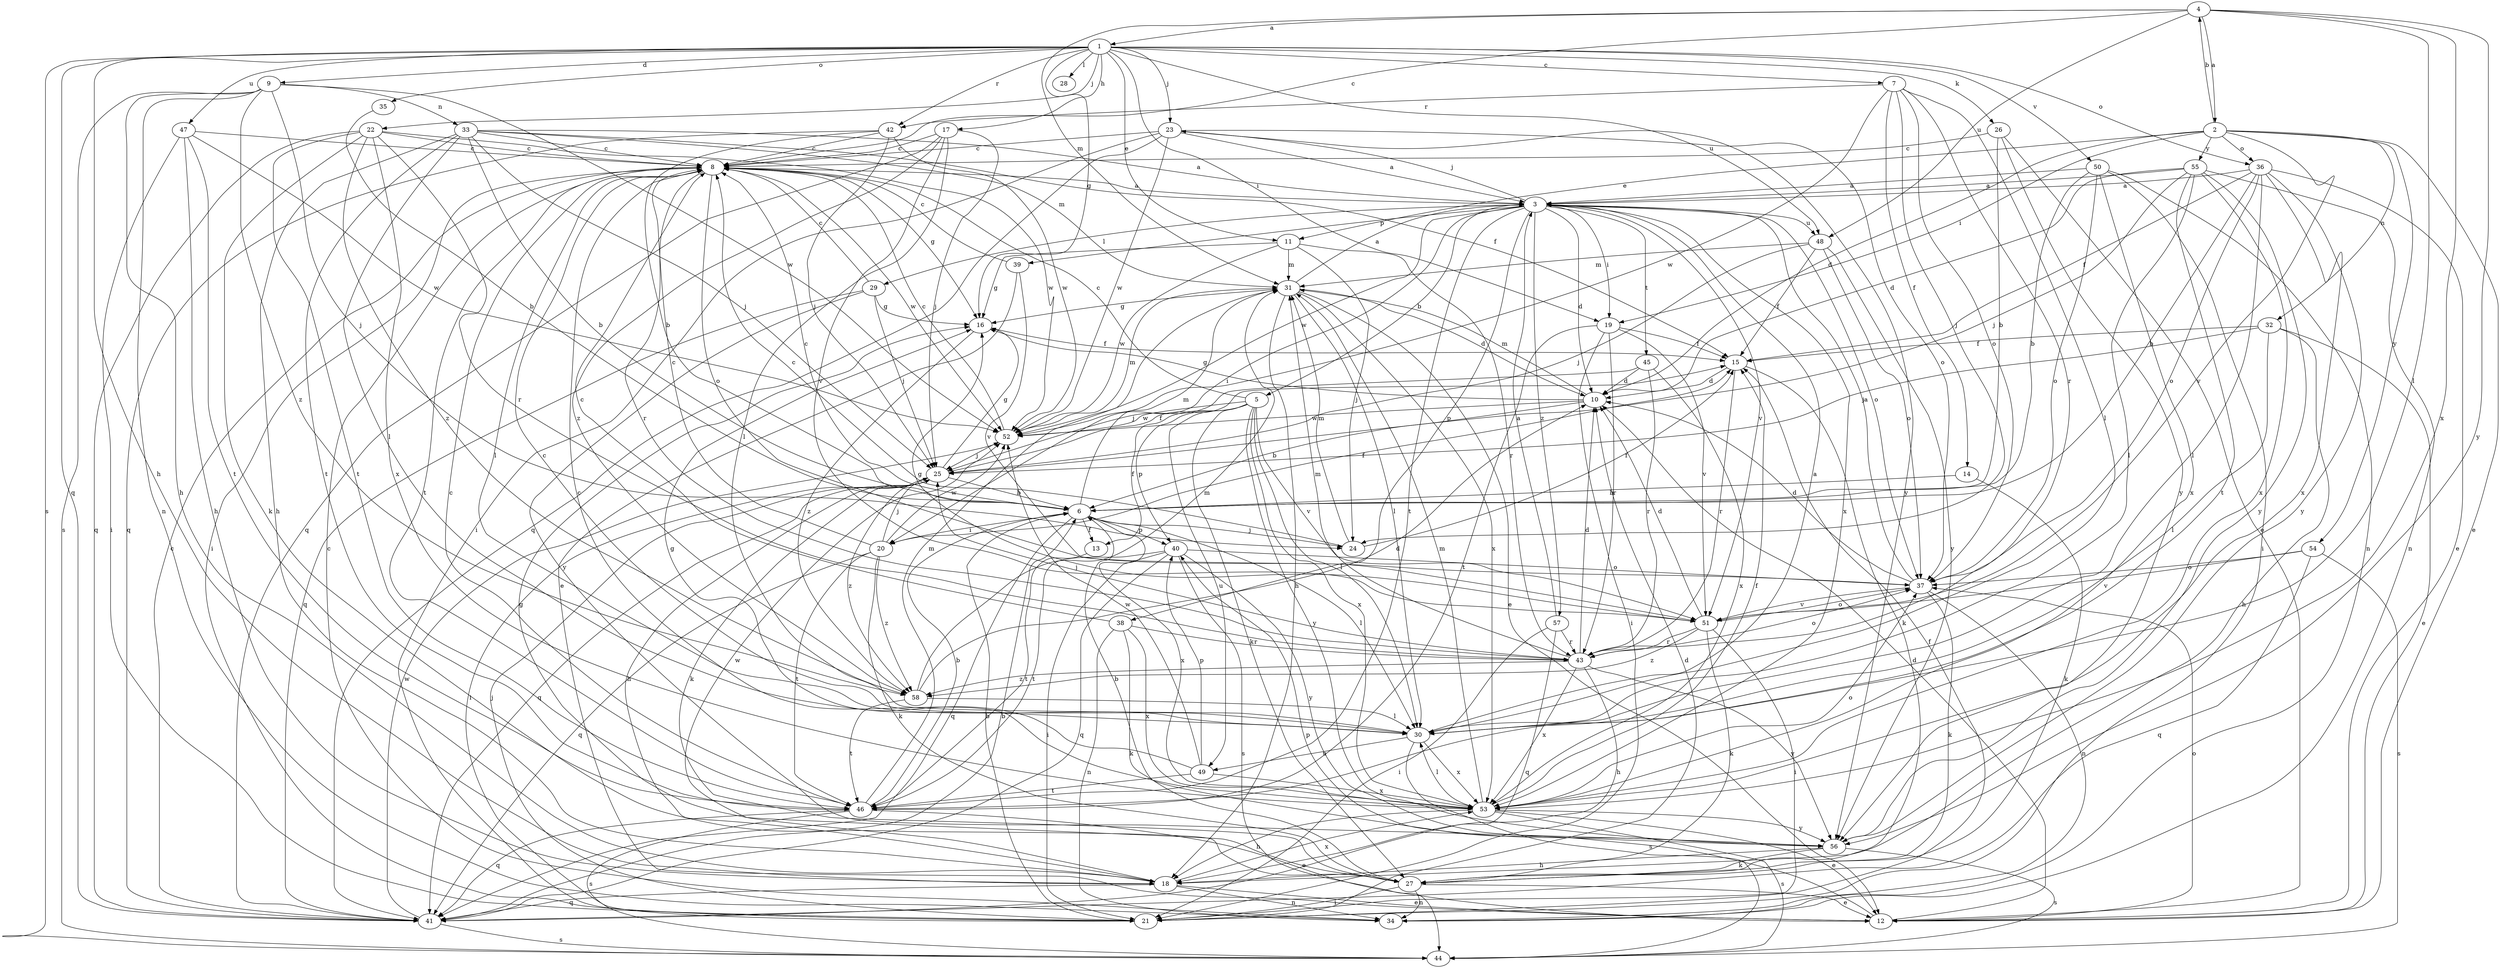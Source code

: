 strict digraph  {
	4 -> 1 [label=a];
	4 -> 2 [label=a];
	8 -> 3 [label=a];
	23 -> 3 [label=a];
	30 -> 3 [label=a];
	31 -> 3 [label=a];
	33 -> 3 [label=a];
	36 -> 3 [label=a];
	37 -> 3 [label=a];
	50 -> 3 [label=a];
	55 -> 3 [label=a];
	57 -> 3 [label=a];
	2 -> 4 [label=b];
	3 -> 5 [label=b];
	10 -> 6 [label=b];
	14 -> 6 [label=b];
	21 -> 6 [label=b];
	25 -> 6 [label=b];
	26 -> 6 [label=b];
	33 -> 6 [label=b];
	35 -> 6 [label=b];
	36 -> 6 [label=b];
	41 -> 6 [label=b];
	42 -> 6 [label=b];
	46 -> 6 [label=b];
	50 -> 6 [label=b];
	56 -> 6 [label=b];
	1 -> 7 [label=c];
	4 -> 8 [label=c];
	5 -> 8 [label=c];
	6 -> 8 [label=c];
	17 -> 8 [label=c];
	20 -> 8 [label=c];
	22 -> 8 [label=c];
	23 -> 8 [label=c];
	24 -> 8 [label=c];
	26 -> 8 [label=c];
	29 -> 8 [label=c];
	30 -> 8 [label=c];
	33 -> 8 [label=c];
	34 -> 8 [label=c];
	38 -> 8 [label=c];
	39 -> 8 [label=c];
	41 -> 8 [label=c];
	42 -> 8 [label=c];
	46 -> 8 [label=c];
	47 -> 8 [label=c];
	52 -> 8 [label=c];
	53 -> 8 [label=c];
	1 -> 9 [label=d];
	2 -> 10 [label=d];
	3 -> 10 [label=d];
	12 -> 10 [label=d];
	15 -> 10 [label=d];
	21 -> 10 [label=d];
	31 -> 10 [label=d];
	37 -> 10 [label=d];
	43 -> 10 [label=d];
	45 -> 10 [label=d];
	51 -> 10 [label=d];
	55 -> 10 [label=d];
	58 -> 10 [label=d];
	1 -> 11 [label=e];
	2 -> 11 [label=e];
	2 -> 12 [label=e];
	18 -> 12 [label=e];
	26 -> 12 [label=e];
	27 -> 12 [label=e];
	31 -> 12 [label=e];
	32 -> 12 [label=e];
	36 -> 12 [label=e];
	39 -> 12 [label=e];
	46 -> 12 [label=e];
	53 -> 12 [label=e];
	5 -> 13 [label=f];
	6 -> 13 [label=f];
	7 -> 14 [label=f];
	16 -> 15 [label=f];
	19 -> 15 [label=f];
	20 -> 15 [label=f];
	21 -> 15 [label=f];
	24 -> 15 [label=f];
	25 -> 15 [label=f];
	32 -> 15 [label=f];
	33 -> 15 [label=f];
	36 -> 15 [label=f];
	48 -> 15 [label=f];
	53 -> 15 [label=f];
	1 -> 16 [label=g];
	8 -> 16 [label=g];
	10 -> 16 [label=g];
	11 -> 16 [label=g];
	25 -> 16 [label=g];
	27 -> 16 [label=g];
	29 -> 16 [label=g];
	31 -> 16 [label=g];
	49 -> 16 [label=g];
	51 -> 16 [label=g];
	1 -> 17 [label=h];
	1 -> 18 [label=h];
	9 -> 18 [label=h];
	25 -> 18 [label=h];
	31 -> 18 [label=h];
	32 -> 18 [label=h];
	33 -> 18 [label=h];
	43 -> 18 [label=h];
	47 -> 18 [label=h];
	53 -> 18 [label=h];
	56 -> 18 [label=h];
	1 -> 19 [label=i];
	2 -> 19 [label=i];
	3 -> 19 [label=i];
	3 -> 20 [label=i];
	6 -> 20 [label=i];
	8 -> 21 [label=i];
	19 -> 21 [label=i];
	23 -> 21 [label=i];
	25 -> 21 [label=i];
	27 -> 21 [label=i];
	40 -> 21 [label=i];
	47 -> 21 [label=i];
	50 -> 21 [label=i];
	51 -> 21 [label=i];
	57 -> 21 [label=i];
	1 -> 22 [label=j];
	1 -> 23 [label=j];
	3 -> 23 [label=j];
	6 -> 24 [label=j];
	7 -> 24 [label=j];
	9 -> 24 [label=j];
	11 -> 24 [label=j];
	17 -> 25 [label=j];
	20 -> 25 [label=j];
	21 -> 25 [label=j];
	29 -> 25 [label=j];
	32 -> 25 [label=j];
	33 -> 25 [label=j];
	42 -> 25 [label=j];
	43 -> 25 [label=j];
	45 -> 25 [label=j];
	48 -> 25 [label=j];
	52 -> 25 [label=j];
	55 -> 25 [label=j];
	1 -> 26 [label=k];
	5 -> 27 [label=k];
	14 -> 27 [label=k];
	15 -> 27 [label=k];
	20 -> 27 [label=k];
	22 -> 27 [label=k];
	25 -> 27 [label=k];
	37 -> 27 [label=k];
	38 -> 27 [label=k];
	51 -> 27 [label=k];
	56 -> 27 [label=k];
	1 -> 28 [label=l];
	3 -> 29 [label=l];
	4 -> 30 [label=l];
	5 -> 30 [label=l];
	6 -> 30 [label=l];
	7 -> 30 [label=l];
	8 -> 30 [label=l];
	17 -> 30 [label=l];
	31 -> 30 [label=l];
	32 -> 30 [label=l];
	33 -> 30 [label=l];
	36 -> 30 [label=l];
	53 -> 30 [label=l];
	55 -> 30 [label=l];
	58 -> 30 [label=l];
	4 -> 31 [label=m];
	6 -> 31 [label=m];
	10 -> 31 [label=m];
	11 -> 31 [label=m];
	24 -> 31 [label=m];
	33 -> 31 [label=m];
	43 -> 31 [label=m];
	46 -> 31 [label=m];
	48 -> 31 [label=m];
	52 -> 31 [label=m];
	53 -> 31 [label=m];
	58 -> 31 [label=m];
	2 -> 32 [label=n];
	9 -> 33 [label=n];
	9 -> 34 [label=n];
	18 -> 34 [label=n];
	27 -> 34 [label=n];
	37 -> 34 [label=n];
	38 -> 34 [label=n];
	50 -> 34 [label=n];
	55 -> 34 [label=n];
	1 -> 35 [label=o];
	1 -> 36 [label=o];
	2 -> 36 [label=o];
	3 -> 37 [label=o];
	7 -> 37 [label=o];
	8 -> 37 [label=o];
	12 -> 37 [label=o];
	23 -> 37 [label=o];
	36 -> 37 [label=o];
	40 -> 37 [label=o];
	43 -> 37 [label=o];
	48 -> 37 [label=o];
	50 -> 37 [label=o];
	51 -> 37 [label=o];
	53 -> 37 [label=o];
	54 -> 37 [label=o];
	3 -> 38 [label=p];
	3 -> 39 [label=p];
	5 -> 40 [label=p];
	6 -> 40 [label=p];
	12 -> 40 [label=p];
	49 -> 40 [label=p];
	1 -> 41 [label=q];
	6 -> 41 [label=q];
	17 -> 41 [label=q];
	18 -> 41 [label=q];
	20 -> 41 [label=q];
	22 -> 41 [label=q];
	23 -> 41 [label=q];
	25 -> 41 [label=q];
	29 -> 41 [label=q];
	40 -> 41 [label=q];
	42 -> 41 [label=q];
	46 -> 41 [label=q];
	54 -> 41 [label=q];
	57 -> 41 [label=q];
	1 -> 42 [label=r];
	7 -> 42 [label=r];
	7 -> 43 [label=r];
	8 -> 43 [label=r];
	11 -> 43 [label=r];
	15 -> 43 [label=r];
	19 -> 43 [label=r];
	22 -> 43 [label=r];
	38 -> 43 [label=r];
	45 -> 43 [label=r];
	51 -> 43 [label=r];
	57 -> 43 [label=r];
	1 -> 44 [label=s];
	9 -> 44 [label=s];
	30 -> 44 [label=s];
	40 -> 44 [label=s];
	41 -> 44 [label=s];
	46 -> 44 [label=s];
	53 -> 44 [label=s];
	54 -> 44 [label=s];
	56 -> 44 [label=s];
	3 -> 45 [label=t];
	3 -> 46 [label=t];
	8 -> 46 [label=t];
	13 -> 46 [label=t];
	19 -> 46 [label=t];
	20 -> 46 [label=t];
	22 -> 46 [label=t];
	33 -> 46 [label=t];
	40 -> 46 [label=t];
	47 -> 46 [label=t];
	49 -> 46 [label=t];
	55 -> 46 [label=t];
	58 -> 46 [label=t];
	1 -> 47 [label=u];
	1 -> 48 [label=u];
	3 -> 48 [label=u];
	4 -> 48 [label=u];
	5 -> 49 [label=u];
	30 -> 49 [label=u];
	1 -> 50 [label=v];
	2 -> 51 [label=v];
	3 -> 51 [label=v];
	5 -> 51 [label=v];
	17 -> 51 [label=v];
	19 -> 51 [label=v];
	37 -> 51 [label=v];
	39 -> 51 [label=v];
	54 -> 51 [label=v];
	3 -> 52 [label=w];
	5 -> 52 [label=w];
	7 -> 52 [label=w];
	8 -> 52 [label=w];
	9 -> 52 [label=w];
	10 -> 52 [label=w];
	11 -> 52 [label=w];
	18 -> 52 [label=w];
	20 -> 52 [label=w];
	22 -> 52 [label=w];
	23 -> 52 [label=w];
	41 -> 52 [label=w];
	42 -> 52 [label=w];
	47 -> 52 [label=w];
	49 -> 52 [label=w];
	3 -> 53 [label=x];
	4 -> 53 [label=x];
	5 -> 53 [label=x];
	6 -> 53 [label=x];
	18 -> 53 [label=x];
	22 -> 53 [label=x];
	30 -> 53 [label=x];
	31 -> 53 [label=x];
	36 -> 53 [label=x];
	38 -> 53 [label=x];
	43 -> 53 [label=x];
	45 -> 53 [label=x];
	49 -> 53 [label=x];
	50 -> 53 [label=x];
	55 -> 53 [label=x];
	2 -> 54 [label=y];
	2 -> 55 [label=y];
	4 -> 56 [label=y];
	5 -> 56 [label=y];
	23 -> 56 [label=y];
	26 -> 56 [label=y];
	29 -> 56 [label=y];
	36 -> 56 [label=y];
	40 -> 56 [label=y];
	43 -> 56 [label=y];
	48 -> 56 [label=y];
	53 -> 56 [label=y];
	55 -> 56 [label=y];
	3 -> 57 [label=z];
	9 -> 58 [label=z];
	16 -> 58 [label=z];
	17 -> 58 [label=z];
	20 -> 58 [label=z];
	22 -> 58 [label=z];
	25 -> 58 [label=z];
	43 -> 58 [label=z];
	51 -> 58 [label=z];
}

